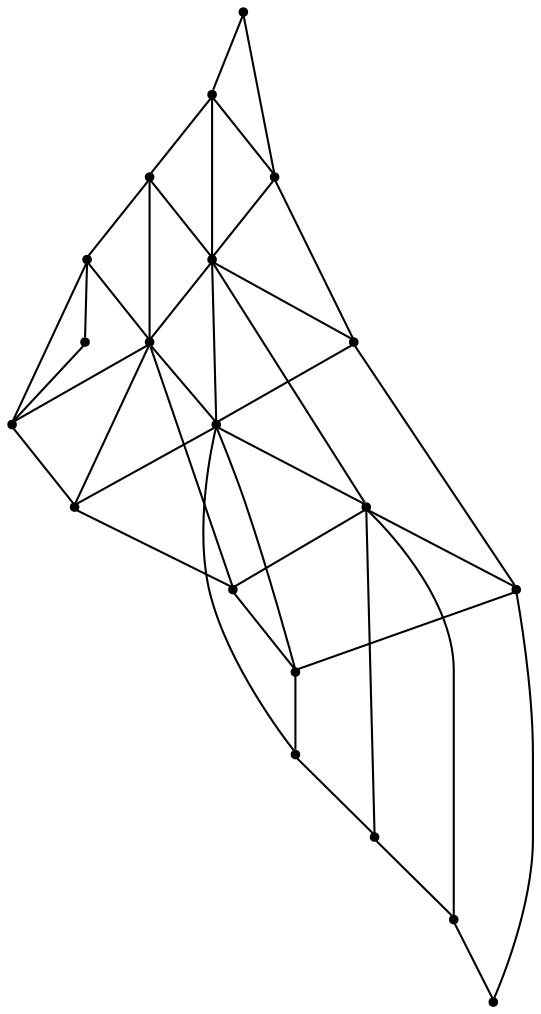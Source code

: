 graph {
  node [shape=point,comment="{\"directed\":false,\"doi\":\"10.1007/978-3-642-11805-0_28\",\"figure\":\"3\"}"]

  v0 [pos="1142.2243648085482,761.8124012201484"]
  v1 [pos="1083.8059776661007,765.0635143488107"]
  v2 [pos="1027.7017331943955,765.0635143488106"]
  v3 [pos="971.6600485956945,765.0635143488107"]
  v4 [pos="917.9326021061387,821.0838881613995"]
  v5 [pos="921.1850156207416,765.0635143488107"]
  v6 [pos="859.5141672444897,821.0838881613994"]
  v7 [pos="861.0152860685836,764.0631278159403"]
  v8 [pos="803.409938679185,821.0838881613994"]
  v9 [pos="805.7867048485334,877.1667821572046"]
  v10 [pos="803.409938679185,765.0635143488107"]
  v11 [pos="749.6824762832287,877.1667821572046"]
  v12 [pos="752.9349216106326,821.0838881613994"]
  v13 [pos="749.6824762832287,933.1871559697934"]
  v14 [pos="752.9349216106325,765.0635143488107"]
  v15 [pos="695.6423099606536,990.7705979642004"]
  v16 [pos="692.7651602456735,764.0631278159403"]
  v17 [pos="692.7651602456735,820.0835016285291"]
  v18 [pos="694.6415587757908,878.0420647222348"]
  v19 [pos="693.6408234973286,933.1871559697934"]

  v19 -- v18 [id="-3",pos="693.6408234973286,933.1871559697934 694.6415587757908,878.0420647222348 694.6415587757908,878.0420647222348 694.6415587757908,878.0420647222348"]
  v18 -- v17 [id="-4",pos="694.6415587757908,878.0420647222348 692.7651602456735,820.0835016285291 692.7651602456735,820.0835016285291 692.7651602456735,820.0835016285291"]
  v17 -- v16 [id="-5",pos="692.7651602456735,820.0835016285291 692.7651602456735,764.0631278159403 692.7651602456735,764.0631278159403 692.7651602456735,764.0631278159403"]
  v15 -- v19 [id="-8",pos="695.6423099606536,990.7705979642004 693.6408234973286,933.1871559697934 693.6408234973286,933.1871559697934 693.6408234973286,933.1871559697934"]
  v19 -- v11 [id="-9",pos="693.6408234973286,933.1871559697934 749.6824762832287,877.1667821572046 749.6824762832287,877.1667821572046 749.6824762832287,877.1667821572046"]
  v19 -- v13 [id="-10",pos="693.6408234973286,933.1871559697934 749.6824762832287,933.1871559697934 749.6824762832287,933.1871559697934 749.6824762832287,933.1871559697934"]
  v18 -- v12 [id="-13",pos="694.6415587757908,878.0420647222348 752.9349216106326,821.0838881613994 752.9349216106326,821.0838881613994 752.9349216106326,821.0838881613994"]
  v18 -- v11 [id="-15",pos="694.6415587757908,878.0420647222348 749.6824762832287,877.1667821572046 749.6824762832287,877.1667821572046 749.6824762832287,877.1667821572046"]
  v11 -- v9 [id="-16",pos="749.6824762832287,877.1667821572046 805.7867048485334,877.1667821572046 805.7867048485334,877.1667821572046 805.7867048485334,877.1667821572046"]
  v17 -- v14 [id="-18",pos="692.7651602456735,820.0835016285291 752.9349216106325,765.0635143488107 752.9349216106325,765.0635143488107 752.9349216106325,765.0635143488107"]
  v17 -- v12 [id="-19",pos="692.7651602456735,820.0835016285291 752.9349216106326,821.0838881613994 752.9349216106326,821.0838881613994 752.9349216106326,821.0838881613994"]
  v12 -- v8 [id="-20",pos="752.9349216106326,821.0838881613994 803.409938679185,821.0838881613994 803.409938679185,821.0838881613994 803.409938679185,821.0838881613994"]
  v8 -- v6 [id="-21",pos="803.409938679185,821.0838881613994 859.5141672444897,821.0838881613994 859.5141672444897,821.0838881613994 859.5141672444897,821.0838881613994"]
  v6 -- v4 [id="-22",pos="859.5141672444897,821.0838881613994 917.9326021061387,821.0838881613995 917.9326021061387,821.0838881613995 917.9326021061387,821.0838881613995"]
  v16 -- v14 [id="-25",pos="692.7651602456735,764.0631278159403 752.9349216106325,765.0635143488107 752.9349216106325,765.0635143488107 752.9349216106325,765.0635143488107"]
  v14 -- v10 [id="-26",pos="752.9349216106325,765.0635143488107 803.409938679185,765.0635143488107 803.409938679185,765.0635143488107 803.409938679185,765.0635143488107"]
  v10 -- v7 [id="-27",pos="803.409938679185,765.0635143488107 861.0152860685836,764.0631278159403 861.0152860685836,764.0631278159403 861.0152860685836,764.0631278159403"]
  v7 -- v5 [id="-28",pos="861.0152860685836,764.0631278159403 921.1850156207416,765.0635143488107 921.1850156207416,765.0635143488107 921.1850156207416,765.0635143488107"]
  v5 -- v3 [id="-29",pos="921.1850156207416,765.0635143488107 971.6600485956945,765.0635143488107 971.6600485956945,765.0635143488107 971.6600485956945,765.0635143488107"]
  v3 -- v2 [id="-30",pos="971.6600485956945,765.0635143488107 1027.7017331943955,765.0635143488106 1027.7017331943955,765.0635143488106 1027.7017331943955,765.0635143488106"]
  v2 -- v1 [id="-31",pos="1027.7017331943955,765.0635143488106 1083.8059776661007,765.0635143488107 1083.8059776661007,765.0635143488107 1083.8059776661007,765.0635143488107"]
  v1 -- v0 [id="-32",pos="1083.8059776661007,765.0635143488107 1142.2243648085482,761.8124012201484 1142.2243648085482,761.8124012201484 1142.2243648085482,761.8124012201484"]
  v15 -- v13 [id="-36",pos="695.6423099606536,990.7705979642004 749.6824762832287,933.1871559697934 749.6824762832287,933.1871559697934 749.6824762832287,933.1871559697934"]
  v13 -- v11 [id="-38",pos="749.6824762832287,933.1871559697934 749.6824762832287,877.1667821572046 749.6824762832287,877.1667821572046 749.6824762832287,877.1667821572046"]
  v11 -- v12 [id="-39",pos="749.6824762832287,877.1667821572046 752.9349216106326,821.0838881613994 752.9349216106326,821.0838881613994 752.9349216106326,821.0838881613994"]
  v12 -- v14 [id="-40",pos="752.9349216106326,821.0838881613994 752.9349216106325,765.0635143488107 752.9349216106325,765.0635143488107 752.9349216106325,765.0635143488107"]
  v13 -- v9 [id="-42",pos="749.6824762832287,933.1871559697934 805.7867048485334,877.1667821572046 805.7867048485334,877.1667821572046 805.7867048485334,877.1667821572046"]
  v11 -- v6 [id="-43",pos="749.6824762832287,877.1667821572046 859.5141672444897,821.0838881613994 859.5141672444897,821.0838881613994 859.5141672444897,821.0838881613994"]
  v12 -- v7 [id="-44",pos="752.9349216106326,821.0838881613994 861.0152860685836,764.0631278159403 861.0152860685836,764.0631278159403 861.0152860685836,764.0631278159403"]
  v12 -- v10 [id="-45",pos="752.9349216106326,821.0838881613994 803.409938679185,765.0635143488107 803.409938679185,765.0635143488107 803.409938679185,765.0635143488107"]
  v11 -- v8 [id="-46",pos="749.6824762832287,877.1667821572046 803.409938679185,821.0838881613994 803.409938679185,821.0838881613994 803.409938679185,821.0838881613994"]
  v9 -- v8 [id="-48",pos="805.7867048485334,877.1667821572046 803.409938679185,821.0838881613994 803.409938679185,821.0838881613994 803.409938679185,821.0838881613994"]
  v8 -- v10 [id="-49",pos="803.409938679185,821.0838881613994 803.409938679185,765.0635143488107 803.409938679185,765.0635143488107 803.409938679185,765.0635143488107"]
  v9 -- v4 [id="-51",pos="805.7867048485334,877.1667821572046 917.9326021061387,821.0838881613995 917.9326021061387,821.0838881613995 917.9326021061387,821.0838881613995"]
  v8 -- v3 [id="-52",pos="803.409938679185,821.0838881613994 971.6600485956945,765.0635143488107 971.6600485956945,765.0635143488107 971.6600485956945,765.0635143488107"]
  v8 -- v5 [id="-53",pos="803.409938679185,821.0838881613994 921.1850156207416,765.0635143488107 921.1850156207416,765.0635143488107 921.1850156207416,765.0635143488107"]
  v6 -- v7 [id="-55",pos="859.5141672444897,821.0838881613994 861.0152860685836,764.0631278159403 861.0152860685836,764.0631278159403 861.0152860685836,764.0631278159403"]
  v6 -- v2 [id="-57",pos="859.5141672444897,821.0838881613994 1027.7017331943955,765.0635143488106 1027.7017331943955,765.0635143488106 1027.7017331943955,765.0635143488106"]
  v6 -- v1 [id="-58",pos="859.5141672444897,821.0838881613994 1083.8059776661007,765.0635143488107 1083.8059776661007,765.0635143488107 1083.8059776661007,765.0635143488107"]
  v4 -- v5 [id="-60",pos="917.9326021061387,821.0838881613995 921.1850156207416,765.0635143488107 921.1850156207416,765.0635143488107 921.1850156207416,765.0635143488107"]
  v4 -- v0 [id="-62",pos="917.9326021061387,821.0838881613995 1142.2243648085482,761.8124012201484 1142.2243648085482,761.8124012201484 1142.2243648085482,761.8124012201484"]
}